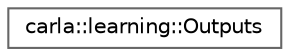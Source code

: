 digraph "类继承关系图"
{
 // INTERACTIVE_SVG=YES
 // LATEX_PDF_SIZE
  bgcolor="transparent";
  edge [fontname=Helvetica,fontsize=10,labelfontname=Helvetica,labelfontsize=10];
  node [fontname=Helvetica,fontsize=10,shape=box,height=0.2,width=0.4];
  rankdir="LR";
  Node0 [id="Node000000",label="carla::learning::Outputs",height=0.2,width=0.4,color="grey40", fillcolor="white", style="filled",URL="$d4/d43/structcarla_1_1learning_1_1Outputs.html",tooltip=" "];
}

